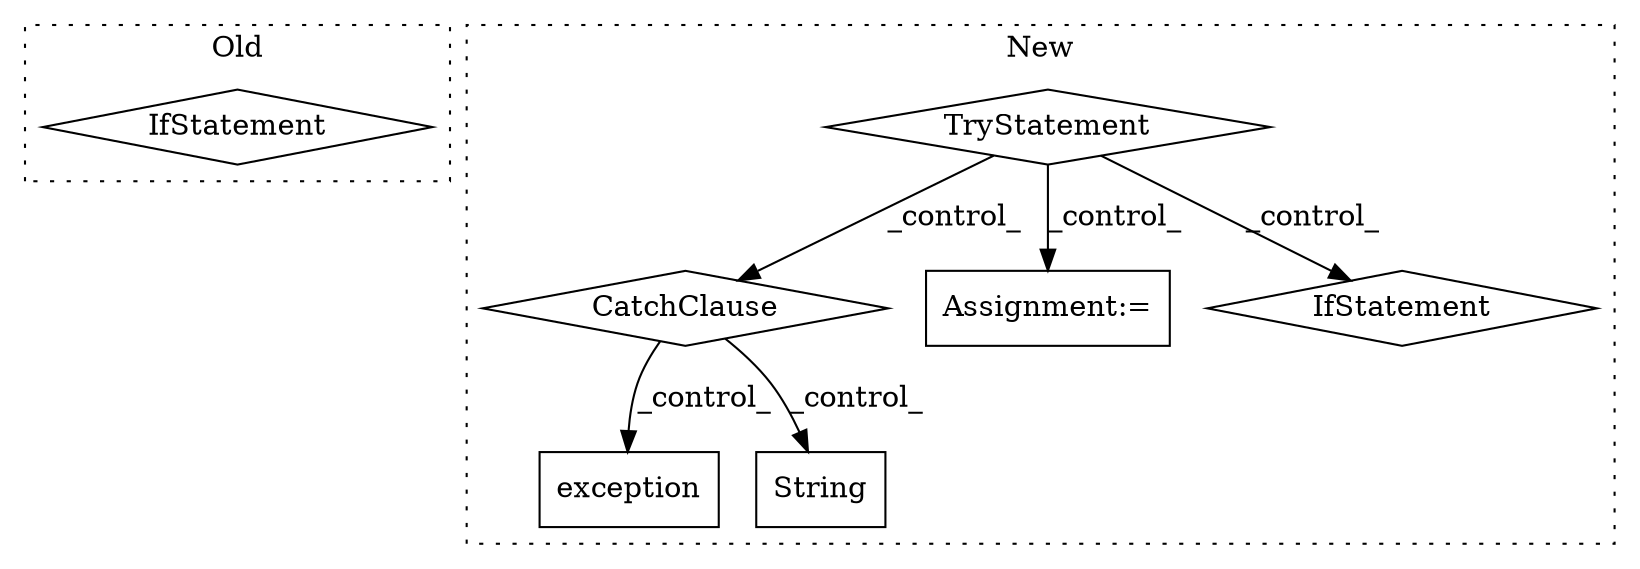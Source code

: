 digraph G {
subgraph cluster0 {
1 [label="IfStatement" a="25" s="5125,5141" l="4,2" shape="diamond"];
label = "Old";
style="dotted";
}
subgraph cluster1 {
2 [label="exception" a="32" s="12426,12516" l="10,1" shape="box"];
3 [label="TryStatement" a="54" s="11035" l="4" shape="diamond"];
4 [label="CatchClause" a="12" s="12383,12409" l="11,2" shape="diamond"];
5 [label="Assignment:=" a="7" s="11224" l="1" shape="box"];
6 [label="IfStatement" a="25" s="11382,11414" l="4,2" shape="diamond"];
7 [label="String" a="32" s="12547,12555" l="7,1" shape="box"];
label = "New";
style="dotted";
}
3 -> 4 [label="_control_"];
3 -> 5 [label="_control_"];
3 -> 6 [label="_control_"];
4 -> 2 [label="_control_"];
4 -> 7 [label="_control_"];
}